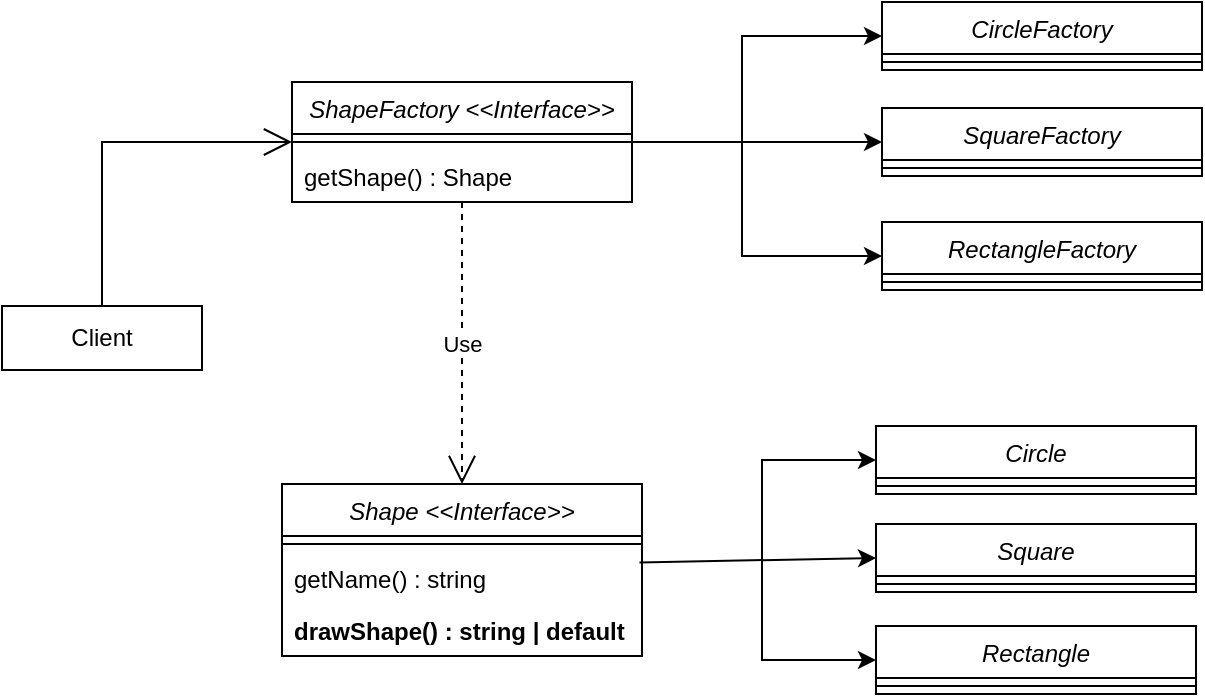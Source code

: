 <mxfile version="26.0.14">
  <diagram id="C5RBs43oDa-KdzZeNtuy" name="Page-1">
    <mxGraphModel dx="882" dy="504" grid="1" gridSize="10" guides="1" tooltips="1" connect="1" arrows="1" fold="1" page="1" pageScale="1" pageWidth="827" pageHeight="1169" math="0" shadow="0">
      <root>
        <mxCell id="WIyWlLk6GJQsqaUBKTNV-0" />
        <mxCell id="WIyWlLk6GJQsqaUBKTNV-1" parent="WIyWlLk6GJQsqaUBKTNV-0" />
        <mxCell id="zkfFHV4jXpPFQw0GAbJ--0" value="ShapeFactory &lt;&lt;Interface&gt;&gt;" style="swimlane;fontStyle=2;align=center;verticalAlign=top;childLayout=stackLayout;horizontal=1;startSize=26;horizontalStack=0;resizeParent=1;resizeLast=0;collapsible=1;marginBottom=0;rounded=0;shadow=0;strokeWidth=1;" parent="WIyWlLk6GJQsqaUBKTNV-1" vertex="1">
          <mxGeometry x="225" y="118" width="170" height="60" as="geometry">
            <mxRectangle x="230" y="140" width="160" height="26" as="alternateBounds" />
          </mxGeometry>
        </mxCell>
        <mxCell id="zkfFHV4jXpPFQw0GAbJ--4" value="" style="line;html=1;strokeWidth=1;align=left;verticalAlign=middle;spacingTop=-1;spacingLeft=3;spacingRight=3;rotatable=0;labelPosition=right;points=[];portConstraint=eastwest;" parent="zkfFHV4jXpPFQw0GAbJ--0" vertex="1">
          <mxGeometry y="26" width="170" height="8" as="geometry" />
        </mxCell>
        <mxCell id="zkfFHV4jXpPFQw0GAbJ--5" value="getShape() : Shape" style="text;align=left;verticalAlign=top;spacingLeft=4;spacingRight=4;overflow=hidden;rotatable=0;points=[[0,0.5],[1,0.5]];portConstraint=eastwest;" parent="zkfFHV4jXpPFQw0GAbJ--0" vertex="1">
          <mxGeometry y="34" width="170" height="26" as="geometry" />
        </mxCell>
        <mxCell id="IAY7NuWjhQaHZgRu2daW-0" value="SquareFactory" style="swimlane;fontStyle=2;align=center;verticalAlign=top;childLayout=stackLayout;horizontal=1;startSize=26;horizontalStack=0;resizeParent=1;resizeLast=0;collapsible=1;marginBottom=0;rounded=0;shadow=0;strokeWidth=1;" vertex="1" parent="WIyWlLk6GJQsqaUBKTNV-1">
          <mxGeometry x="520" y="131" width="160" height="34" as="geometry">
            <mxRectangle x="230" y="140" width="160" height="26" as="alternateBounds" />
          </mxGeometry>
        </mxCell>
        <mxCell id="IAY7NuWjhQaHZgRu2daW-1" value="" style="line;html=1;strokeWidth=1;align=left;verticalAlign=middle;spacingTop=-1;spacingLeft=3;spacingRight=3;rotatable=0;labelPosition=right;points=[];portConstraint=eastwest;" vertex="1" parent="IAY7NuWjhQaHZgRu2daW-0">
          <mxGeometry y="26" width="160" height="8" as="geometry" />
        </mxCell>
        <mxCell id="IAY7NuWjhQaHZgRu2daW-3" value="CircleFactory" style="swimlane;fontStyle=2;align=center;verticalAlign=top;childLayout=stackLayout;horizontal=1;startSize=26;horizontalStack=0;resizeParent=1;resizeLast=0;collapsible=1;marginBottom=0;rounded=0;shadow=0;strokeWidth=1;" vertex="1" parent="WIyWlLk6GJQsqaUBKTNV-1">
          <mxGeometry x="520" y="78" width="160" height="34" as="geometry">
            <mxRectangle x="230" y="140" width="160" height="26" as="alternateBounds" />
          </mxGeometry>
        </mxCell>
        <mxCell id="IAY7NuWjhQaHZgRu2daW-4" value="" style="line;html=1;strokeWidth=1;align=left;verticalAlign=middle;spacingTop=-1;spacingLeft=3;spacingRight=3;rotatable=0;labelPosition=right;points=[];portConstraint=eastwest;" vertex="1" parent="IAY7NuWjhQaHZgRu2daW-3">
          <mxGeometry y="26" width="160" height="8" as="geometry" />
        </mxCell>
        <mxCell id="IAY7NuWjhQaHZgRu2daW-5" value="RectangleFactory" style="swimlane;fontStyle=2;align=center;verticalAlign=top;childLayout=stackLayout;horizontal=1;startSize=26;horizontalStack=0;resizeParent=1;resizeLast=0;collapsible=1;marginBottom=0;rounded=0;shadow=0;strokeWidth=1;" vertex="1" parent="WIyWlLk6GJQsqaUBKTNV-1">
          <mxGeometry x="520" y="188" width="160" height="34" as="geometry">
            <mxRectangle x="230" y="140" width="160" height="26" as="alternateBounds" />
          </mxGeometry>
        </mxCell>
        <mxCell id="IAY7NuWjhQaHZgRu2daW-6" value="" style="line;html=1;strokeWidth=1;align=left;verticalAlign=middle;spacingTop=-1;spacingLeft=3;spacingRight=3;rotatable=0;labelPosition=right;points=[];portConstraint=eastwest;" vertex="1" parent="IAY7NuWjhQaHZgRu2daW-5">
          <mxGeometry y="26" width="160" height="8" as="geometry" />
        </mxCell>
        <mxCell id="IAY7NuWjhQaHZgRu2daW-7" value="" style="endArrow=classic;html=1;rounded=0;entryX=0;entryY=0.5;entryDx=0;entryDy=0;exitX=1;exitY=0.5;exitDx=0;exitDy=0;" edge="1" parent="WIyWlLk6GJQsqaUBKTNV-1" source="zkfFHV4jXpPFQw0GAbJ--0" target="IAY7NuWjhQaHZgRu2daW-0">
          <mxGeometry width="50" height="50" relative="1" as="geometry">
            <mxPoint x="330" y="240" as="sourcePoint" />
            <mxPoint x="380" y="190" as="targetPoint" />
          </mxGeometry>
        </mxCell>
        <mxCell id="IAY7NuWjhQaHZgRu2daW-9" value="" style="endArrow=classic;html=1;rounded=0;entryX=0;entryY=0.5;entryDx=0;entryDy=0;" edge="1" parent="WIyWlLk6GJQsqaUBKTNV-1" target="IAY7NuWjhQaHZgRu2daW-3">
          <mxGeometry width="50" height="50" relative="1" as="geometry">
            <mxPoint x="450" y="150" as="sourcePoint" />
            <mxPoint x="510" y="100" as="targetPoint" />
            <Array as="points">
              <mxPoint x="450" y="95" />
            </Array>
          </mxGeometry>
        </mxCell>
        <mxCell id="IAY7NuWjhQaHZgRu2daW-10" value="" style="endArrow=classic;html=1;rounded=0;entryX=0;entryY=0.5;entryDx=0;entryDy=0;" edge="1" parent="WIyWlLk6GJQsqaUBKTNV-1" target="IAY7NuWjhQaHZgRu2daW-5">
          <mxGeometry width="50" height="50" relative="1" as="geometry">
            <mxPoint x="450" y="148" as="sourcePoint" />
            <mxPoint x="390" y="188" as="targetPoint" />
            <Array as="points">
              <mxPoint x="450" y="205" />
            </Array>
          </mxGeometry>
        </mxCell>
        <mxCell id="IAY7NuWjhQaHZgRu2daW-11" value="Shape &lt;&lt;Interface&gt;&gt;" style="swimlane;fontStyle=2;align=center;verticalAlign=top;childLayout=stackLayout;horizontal=1;startSize=26;horizontalStack=0;resizeParent=1;resizeLast=0;collapsible=1;marginBottom=0;rounded=0;shadow=0;strokeWidth=1;" vertex="1" parent="WIyWlLk6GJQsqaUBKTNV-1">
          <mxGeometry x="220" y="319" width="180" height="86" as="geometry">
            <mxRectangle x="230" y="140" width="160" height="26" as="alternateBounds" />
          </mxGeometry>
        </mxCell>
        <mxCell id="IAY7NuWjhQaHZgRu2daW-12" value="" style="line;html=1;strokeWidth=1;align=left;verticalAlign=middle;spacingTop=-1;spacingLeft=3;spacingRight=3;rotatable=0;labelPosition=right;points=[];portConstraint=eastwest;" vertex="1" parent="IAY7NuWjhQaHZgRu2daW-11">
          <mxGeometry y="26" width="180" height="8" as="geometry" />
        </mxCell>
        <mxCell id="IAY7NuWjhQaHZgRu2daW-13" value="getName() : string" style="text;align=left;verticalAlign=top;spacingLeft=4;spacingRight=4;overflow=hidden;rotatable=0;points=[[0,0.5],[1,0.5]];portConstraint=eastwest;" vertex="1" parent="IAY7NuWjhQaHZgRu2daW-11">
          <mxGeometry y="34" width="180" height="26" as="geometry" />
        </mxCell>
        <mxCell id="IAY7NuWjhQaHZgRu2daW-14" value="drawShape() : string | default" style="text;align=left;verticalAlign=top;spacingLeft=4;spacingRight=4;overflow=hidden;rotatable=0;points=[[0,0.5],[1,0.5]];portConstraint=eastwest;fontStyle=1" vertex="1" parent="IAY7NuWjhQaHZgRu2daW-11">
          <mxGeometry y="60" width="180" height="26" as="geometry" />
        </mxCell>
        <mxCell id="IAY7NuWjhQaHZgRu2daW-15" value="Square" style="swimlane;fontStyle=2;align=center;verticalAlign=top;childLayout=stackLayout;horizontal=1;startSize=26;horizontalStack=0;resizeParent=1;resizeLast=0;collapsible=1;marginBottom=0;rounded=0;shadow=0;strokeWidth=1;" vertex="1" parent="WIyWlLk6GJQsqaUBKTNV-1">
          <mxGeometry x="517" y="339" width="160" height="34" as="geometry">
            <mxRectangle x="230" y="140" width="160" height="26" as="alternateBounds" />
          </mxGeometry>
        </mxCell>
        <mxCell id="IAY7NuWjhQaHZgRu2daW-16" value="" style="line;html=1;strokeWidth=1;align=left;verticalAlign=middle;spacingTop=-1;spacingLeft=3;spacingRight=3;rotatable=0;labelPosition=right;points=[];portConstraint=eastwest;" vertex="1" parent="IAY7NuWjhQaHZgRu2daW-15">
          <mxGeometry y="26" width="160" height="8" as="geometry" />
        </mxCell>
        <mxCell id="IAY7NuWjhQaHZgRu2daW-17" value="Circle" style="swimlane;fontStyle=2;align=center;verticalAlign=top;childLayout=stackLayout;horizontal=1;startSize=26;horizontalStack=0;resizeParent=1;resizeLast=0;collapsible=1;marginBottom=0;rounded=0;shadow=0;strokeWidth=1;" vertex="1" parent="WIyWlLk6GJQsqaUBKTNV-1">
          <mxGeometry x="517" y="290" width="160" height="34" as="geometry">
            <mxRectangle x="230" y="140" width="160" height="26" as="alternateBounds" />
          </mxGeometry>
        </mxCell>
        <mxCell id="IAY7NuWjhQaHZgRu2daW-18" value="" style="line;html=1;strokeWidth=1;align=left;verticalAlign=middle;spacingTop=-1;spacingLeft=3;spacingRight=3;rotatable=0;labelPosition=right;points=[];portConstraint=eastwest;" vertex="1" parent="IAY7NuWjhQaHZgRu2daW-17">
          <mxGeometry y="26" width="160" height="8" as="geometry" />
        </mxCell>
        <mxCell id="IAY7NuWjhQaHZgRu2daW-19" value="Rectangle" style="swimlane;fontStyle=2;align=center;verticalAlign=top;childLayout=stackLayout;horizontal=1;startSize=26;horizontalStack=0;resizeParent=1;resizeLast=0;collapsible=1;marginBottom=0;rounded=0;shadow=0;strokeWidth=1;" vertex="1" parent="WIyWlLk6GJQsqaUBKTNV-1">
          <mxGeometry x="517" y="390" width="160" height="34" as="geometry">
            <mxRectangle x="230" y="140" width="160" height="26" as="alternateBounds" />
          </mxGeometry>
        </mxCell>
        <mxCell id="IAY7NuWjhQaHZgRu2daW-20" value="" style="line;html=1;strokeWidth=1;align=left;verticalAlign=middle;spacingTop=-1;spacingLeft=3;spacingRight=3;rotatable=0;labelPosition=right;points=[];portConstraint=eastwest;" vertex="1" parent="IAY7NuWjhQaHZgRu2daW-19">
          <mxGeometry y="26" width="160" height="8" as="geometry" />
        </mxCell>
        <mxCell id="IAY7NuWjhQaHZgRu2daW-21" value="" style="endArrow=classic;html=1;rounded=0;entryX=0;entryY=0.5;entryDx=0;entryDy=0;exitX=0.993;exitY=0.201;exitDx=0;exitDy=0;exitPerimeter=0;" edge="1" parent="WIyWlLk6GJQsqaUBKTNV-1" source="IAY7NuWjhQaHZgRu2daW-13" target="IAY7NuWjhQaHZgRu2daW-15">
          <mxGeometry width="50" height="50" relative="1" as="geometry">
            <mxPoint x="420" y="390" as="sourcePoint" />
            <mxPoint x="260" y="250" as="targetPoint" />
          </mxGeometry>
        </mxCell>
        <mxCell id="IAY7NuWjhQaHZgRu2daW-22" value="" style="endArrow=classic;html=1;rounded=0;entryX=0;entryY=0.5;entryDx=0;entryDy=0;" edge="1" parent="WIyWlLk6GJQsqaUBKTNV-1" target="IAY7NuWjhQaHZgRu2daW-17">
          <mxGeometry width="50" height="50" relative="1" as="geometry">
            <mxPoint x="460" y="360" as="sourcePoint" />
            <mxPoint x="280" y="250" as="targetPoint" />
            <Array as="points">
              <mxPoint x="460" y="307" />
            </Array>
          </mxGeometry>
        </mxCell>
        <mxCell id="IAY7NuWjhQaHZgRu2daW-23" value="" style="endArrow=classic;html=1;rounded=0;entryX=0;entryY=0.5;entryDx=0;entryDy=0;" edge="1" parent="WIyWlLk6GJQsqaUBKTNV-1" target="IAY7NuWjhQaHZgRu2daW-19">
          <mxGeometry width="50" height="50" relative="1" as="geometry">
            <mxPoint x="460" y="360" as="sourcePoint" />
            <mxPoint x="507" y="317" as="targetPoint" />
            <Array as="points">
              <mxPoint x="460" y="407" />
            </Array>
          </mxGeometry>
        </mxCell>
        <mxCell id="IAY7NuWjhQaHZgRu2daW-24" value="Use" style="endArrow=open;endSize=12;dashed=1;html=1;rounded=0;entryX=0.5;entryY=0;entryDx=0;entryDy=0;exitX=0.5;exitY=1;exitDx=0;exitDy=0;" edge="1" parent="WIyWlLk6GJQsqaUBKTNV-1" source="zkfFHV4jXpPFQw0GAbJ--0" target="IAY7NuWjhQaHZgRu2daW-11">
          <mxGeometry width="160" relative="1" as="geometry">
            <mxPoint x="360" y="220" as="sourcePoint" />
            <mxPoint x="370" y="280" as="targetPoint" />
          </mxGeometry>
        </mxCell>
        <mxCell id="IAY7NuWjhQaHZgRu2daW-25" value="Client" style="rounded=0;whiteSpace=wrap;html=1;" vertex="1" parent="WIyWlLk6GJQsqaUBKTNV-1">
          <mxGeometry x="80" y="230" width="100" height="32" as="geometry" />
        </mxCell>
        <mxCell id="IAY7NuWjhQaHZgRu2daW-26" value="" style="endArrow=open;html=1;rounded=0;exitX=0.5;exitY=0;exitDx=0;exitDy=0;endSize=12;endFill=0;entryX=0;entryY=0.5;entryDx=0;entryDy=0;" edge="1" parent="WIyWlLk6GJQsqaUBKTNV-1" source="IAY7NuWjhQaHZgRu2daW-25" target="zkfFHV4jXpPFQw0GAbJ--0">
          <mxGeometry width="50" height="50" relative="1" as="geometry">
            <mxPoint x="350" y="300" as="sourcePoint" />
            <mxPoint x="190" y="170" as="targetPoint" />
            <Array as="points">
              <mxPoint x="130" y="148" />
            </Array>
          </mxGeometry>
        </mxCell>
      </root>
    </mxGraphModel>
  </diagram>
</mxfile>
